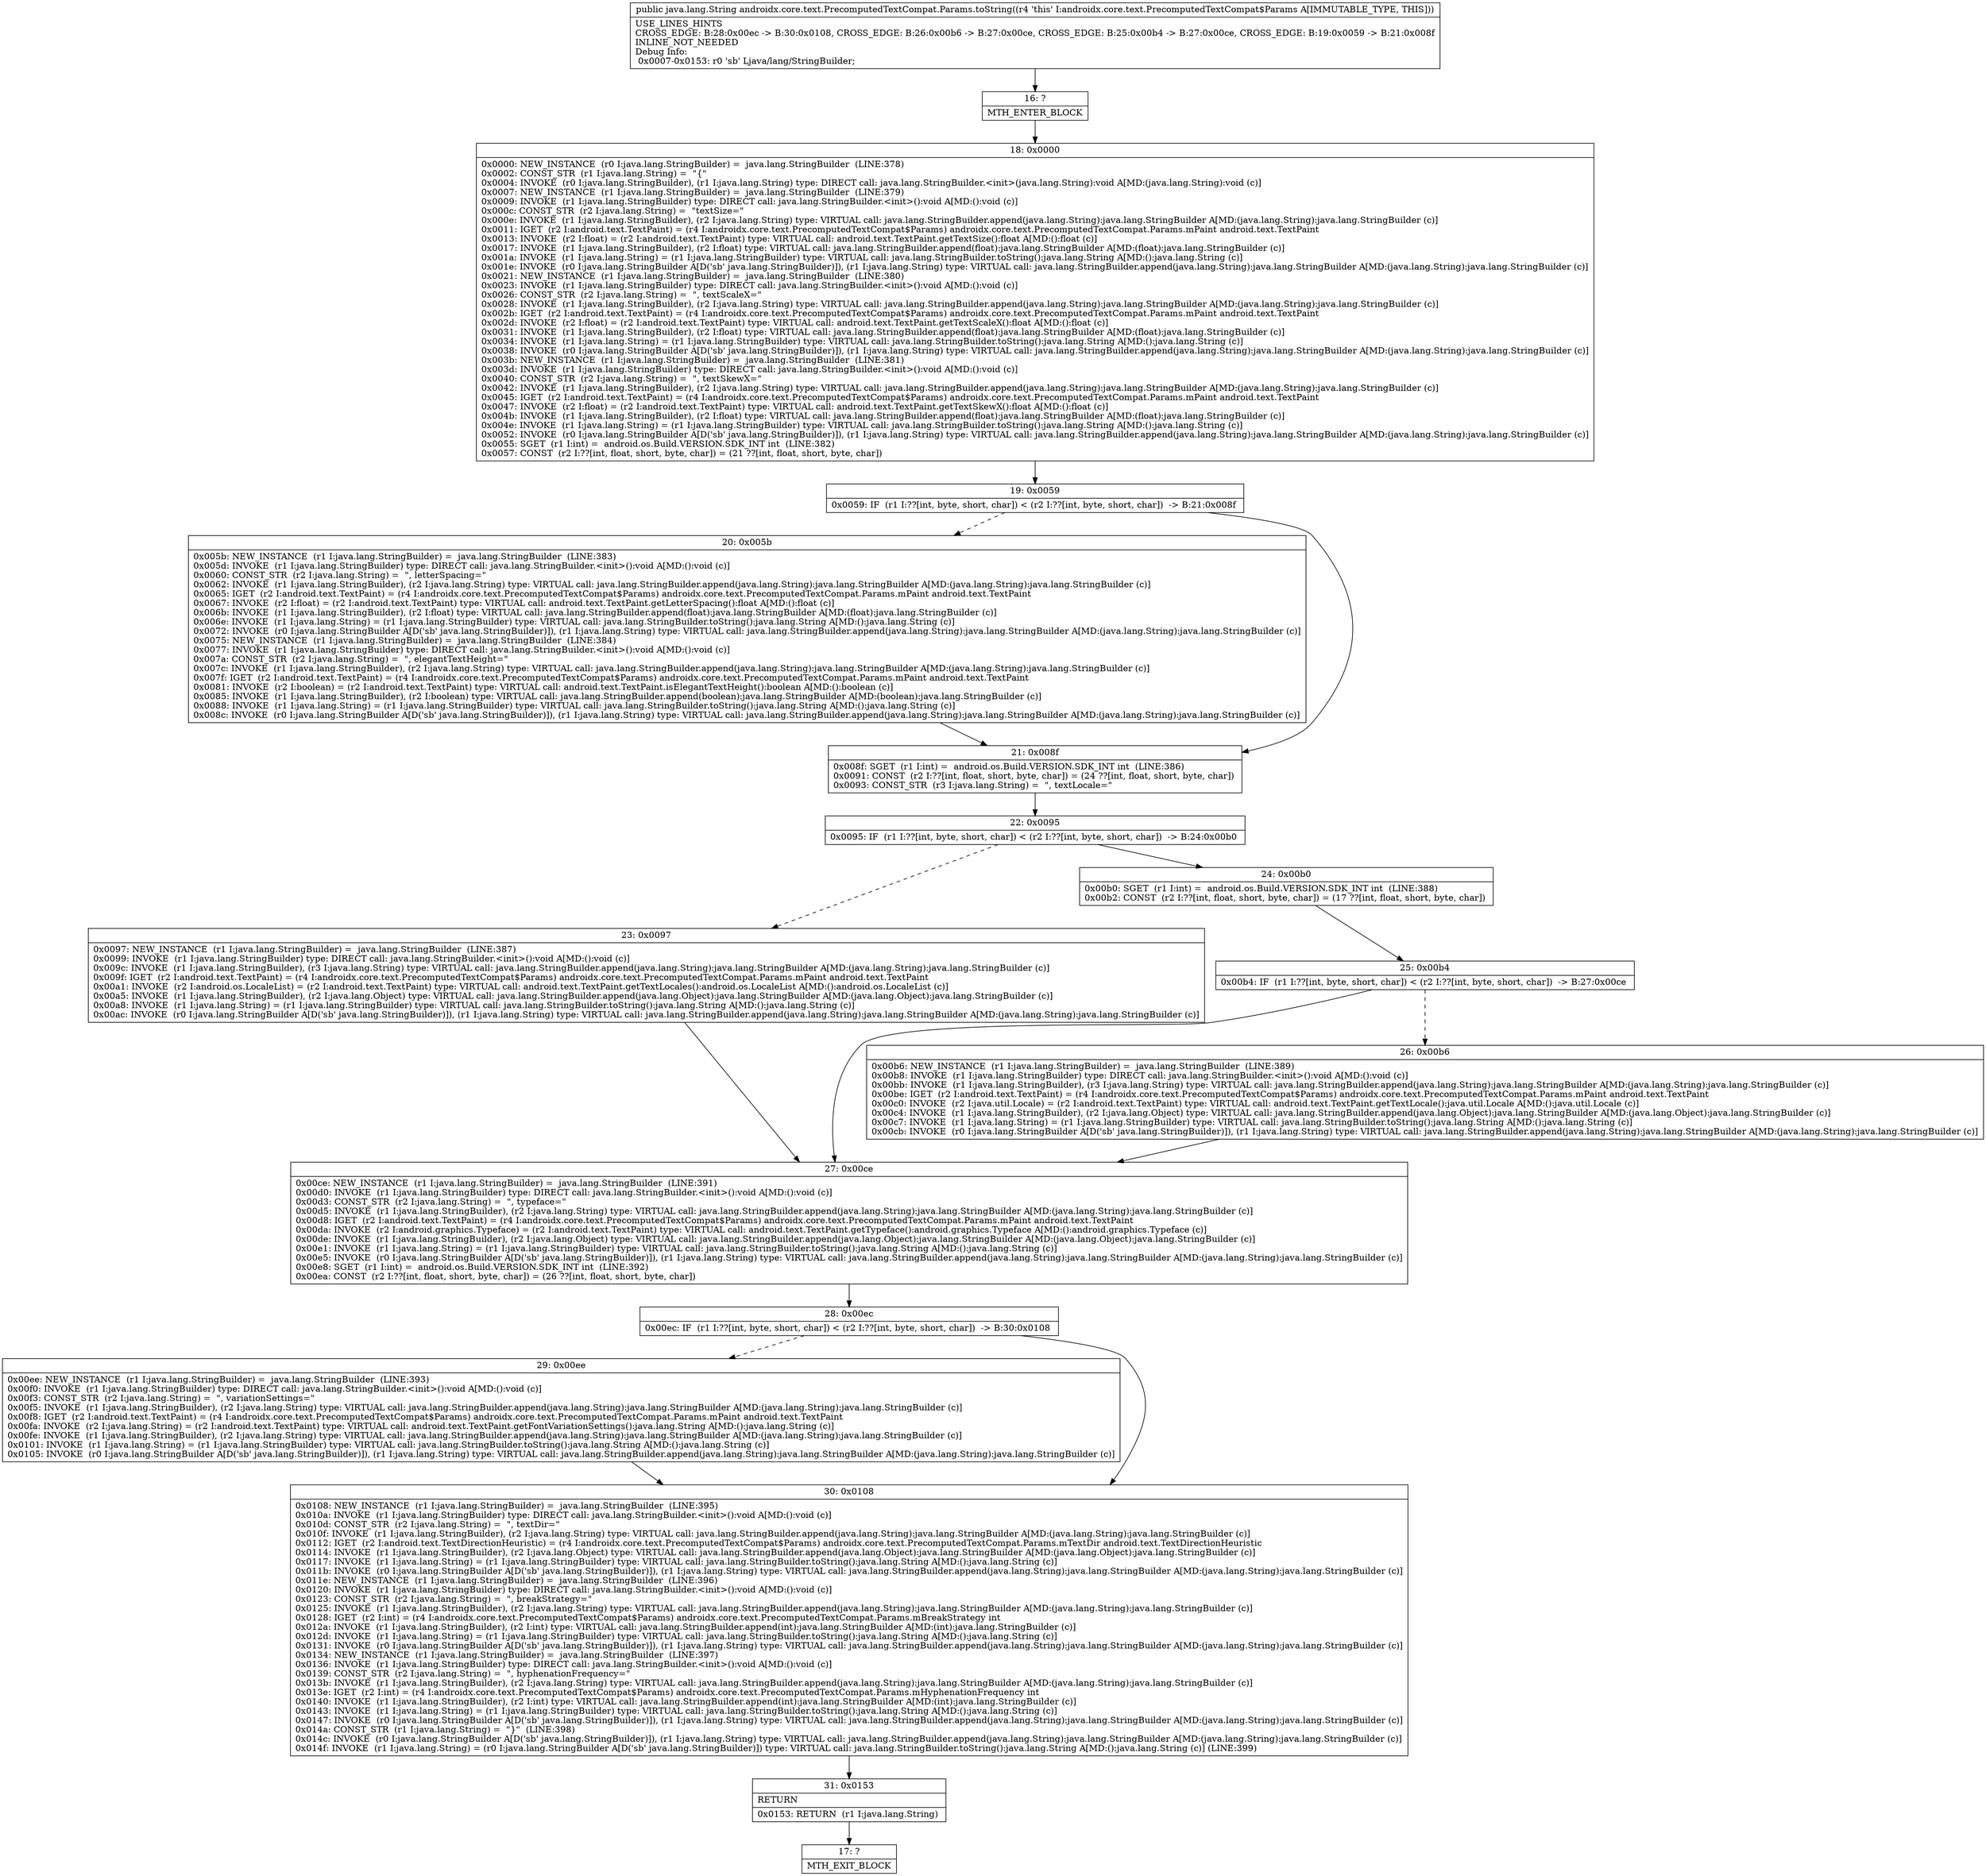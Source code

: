 digraph "CFG forandroidx.core.text.PrecomputedTextCompat.Params.toString()Ljava\/lang\/String;" {
Node_16 [shape=record,label="{16\:\ ?|MTH_ENTER_BLOCK\l}"];
Node_18 [shape=record,label="{18\:\ 0x0000|0x0000: NEW_INSTANCE  (r0 I:java.lang.StringBuilder) =  java.lang.StringBuilder  (LINE:378)\l0x0002: CONST_STR  (r1 I:java.lang.String) =  \"\{\" \l0x0004: INVOKE  (r0 I:java.lang.StringBuilder), (r1 I:java.lang.String) type: DIRECT call: java.lang.StringBuilder.\<init\>(java.lang.String):void A[MD:(java.lang.String):void (c)]\l0x0007: NEW_INSTANCE  (r1 I:java.lang.StringBuilder) =  java.lang.StringBuilder  (LINE:379)\l0x0009: INVOKE  (r1 I:java.lang.StringBuilder) type: DIRECT call: java.lang.StringBuilder.\<init\>():void A[MD:():void (c)]\l0x000c: CONST_STR  (r2 I:java.lang.String) =  \"textSize=\" \l0x000e: INVOKE  (r1 I:java.lang.StringBuilder), (r2 I:java.lang.String) type: VIRTUAL call: java.lang.StringBuilder.append(java.lang.String):java.lang.StringBuilder A[MD:(java.lang.String):java.lang.StringBuilder (c)]\l0x0011: IGET  (r2 I:android.text.TextPaint) = (r4 I:androidx.core.text.PrecomputedTextCompat$Params) androidx.core.text.PrecomputedTextCompat.Params.mPaint android.text.TextPaint \l0x0013: INVOKE  (r2 I:float) = (r2 I:android.text.TextPaint) type: VIRTUAL call: android.text.TextPaint.getTextSize():float A[MD:():float (c)]\l0x0017: INVOKE  (r1 I:java.lang.StringBuilder), (r2 I:float) type: VIRTUAL call: java.lang.StringBuilder.append(float):java.lang.StringBuilder A[MD:(float):java.lang.StringBuilder (c)]\l0x001a: INVOKE  (r1 I:java.lang.String) = (r1 I:java.lang.StringBuilder) type: VIRTUAL call: java.lang.StringBuilder.toString():java.lang.String A[MD:():java.lang.String (c)]\l0x001e: INVOKE  (r0 I:java.lang.StringBuilder A[D('sb' java.lang.StringBuilder)]), (r1 I:java.lang.String) type: VIRTUAL call: java.lang.StringBuilder.append(java.lang.String):java.lang.StringBuilder A[MD:(java.lang.String):java.lang.StringBuilder (c)]\l0x0021: NEW_INSTANCE  (r1 I:java.lang.StringBuilder) =  java.lang.StringBuilder  (LINE:380)\l0x0023: INVOKE  (r1 I:java.lang.StringBuilder) type: DIRECT call: java.lang.StringBuilder.\<init\>():void A[MD:():void (c)]\l0x0026: CONST_STR  (r2 I:java.lang.String) =  \", textScaleX=\" \l0x0028: INVOKE  (r1 I:java.lang.StringBuilder), (r2 I:java.lang.String) type: VIRTUAL call: java.lang.StringBuilder.append(java.lang.String):java.lang.StringBuilder A[MD:(java.lang.String):java.lang.StringBuilder (c)]\l0x002b: IGET  (r2 I:android.text.TextPaint) = (r4 I:androidx.core.text.PrecomputedTextCompat$Params) androidx.core.text.PrecomputedTextCompat.Params.mPaint android.text.TextPaint \l0x002d: INVOKE  (r2 I:float) = (r2 I:android.text.TextPaint) type: VIRTUAL call: android.text.TextPaint.getTextScaleX():float A[MD:():float (c)]\l0x0031: INVOKE  (r1 I:java.lang.StringBuilder), (r2 I:float) type: VIRTUAL call: java.lang.StringBuilder.append(float):java.lang.StringBuilder A[MD:(float):java.lang.StringBuilder (c)]\l0x0034: INVOKE  (r1 I:java.lang.String) = (r1 I:java.lang.StringBuilder) type: VIRTUAL call: java.lang.StringBuilder.toString():java.lang.String A[MD:():java.lang.String (c)]\l0x0038: INVOKE  (r0 I:java.lang.StringBuilder A[D('sb' java.lang.StringBuilder)]), (r1 I:java.lang.String) type: VIRTUAL call: java.lang.StringBuilder.append(java.lang.String):java.lang.StringBuilder A[MD:(java.lang.String):java.lang.StringBuilder (c)]\l0x003b: NEW_INSTANCE  (r1 I:java.lang.StringBuilder) =  java.lang.StringBuilder  (LINE:381)\l0x003d: INVOKE  (r1 I:java.lang.StringBuilder) type: DIRECT call: java.lang.StringBuilder.\<init\>():void A[MD:():void (c)]\l0x0040: CONST_STR  (r2 I:java.lang.String) =  \", textSkewX=\" \l0x0042: INVOKE  (r1 I:java.lang.StringBuilder), (r2 I:java.lang.String) type: VIRTUAL call: java.lang.StringBuilder.append(java.lang.String):java.lang.StringBuilder A[MD:(java.lang.String):java.lang.StringBuilder (c)]\l0x0045: IGET  (r2 I:android.text.TextPaint) = (r4 I:androidx.core.text.PrecomputedTextCompat$Params) androidx.core.text.PrecomputedTextCompat.Params.mPaint android.text.TextPaint \l0x0047: INVOKE  (r2 I:float) = (r2 I:android.text.TextPaint) type: VIRTUAL call: android.text.TextPaint.getTextSkewX():float A[MD:():float (c)]\l0x004b: INVOKE  (r1 I:java.lang.StringBuilder), (r2 I:float) type: VIRTUAL call: java.lang.StringBuilder.append(float):java.lang.StringBuilder A[MD:(float):java.lang.StringBuilder (c)]\l0x004e: INVOKE  (r1 I:java.lang.String) = (r1 I:java.lang.StringBuilder) type: VIRTUAL call: java.lang.StringBuilder.toString():java.lang.String A[MD:():java.lang.String (c)]\l0x0052: INVOKE  (r0 I:java.lang.StringBuilder A[D('sb' java.lang.StringBuilder)]), (r1 I:java.lang.String) type: VIRTUAL call: java.lang.StringBuilder.append(java.lang.String):java.lang.StringBuilder A[MD:(java.lang.String):java.lang.StringBuilder (c)]\l0x0055: SGET  (r1 I:int) =  android.os.Build.VERSION.SDK_INT int  (LINE:382)\l0x0057: CONST  (r2 I:??[int, float, short, byte, char]) = (21 ??[int, float, short, byte, char]) \l}"];
Node_19 [shape=record,label="{19\:\ 0x0059|0x0059: IF  (r1 I:??[int, byte, short, char]) \< (r2 I:??[int, byte, short, char])  \-\> B:21:0x008f \l}"];
Node_20 [shape=record,label="{20\:\ 0x005b|0x005b: NEW_INSTANCE  (r1 I:java.lang.StringBuilder) =  java.lang.StringBuilder  (LINE:383)\l0x005d: INVOKE  (r1 I:java.lang.StringBuilder) type: DIRECT call: java.lang.StringBuilder.\<init\>():void A[MD:():void (c)]\l0x0060: CONST_STR  (r2 I:java.lang.String) =  \", letterSpacing=\" \l0x0062: INVOKE  (r1 I:java.lang.StringBuilder), (r2 I:java.lang.String) type: VIRTUAL call: java.lang.StringBuilder.append(java.lang.String):java.lang.StringBuilder A[MD:(java.lang.String):java.lang.StringBuilder (c)]\l0x0065: IGET  (r2 I:android.text.TextPaint) = (r4 I:androidx.core.text.PrecomputedTextCompat$Params) androidx.core.text.PrecomputedTextCompat.Params.mPaint android.text.TextPaint \l0x0067: INVOKE  (r2 I:float) = (r2 I:android.text.TextPaint) type: VIRTUAL call: android.text.TextPaint.getLetterSpacing():float A[MD:():float (c)]\l0x006b: INVOKE  (r1 I:java.lang.StringBuilder), (r2 I:float) type: VIRTUAL call: java.lang.StringBuilder.append(float):java.lang.StringBuilder A[MD:(float):java.lang.StringBuilder (c)]\l0x006e: INVOKE  (r1 I:java.lang.String) = (r1 I:java.lang.StringBuilder) type: VIRTUAL call: java.lang.StringBuilder.toString():java.lang.String A[MD:():java.lang.String (c)]\l0x0072: INVOKE  (r0 I:java.lang.StringBuilder A[D('sb' java.lang.StringBuilder)]), (r1 I:java.lang.String) type: VIRTUAL call: java.lang.StringBuilder.append(java.lang.String):java.lang.StringBuilder A[MD:(java.lang.String):java.lang.StringBuilder (c)]\l0x0075: NEW_INSTANCE  (r1 I:java.lang.StringBuilder) =  java.lang.StringBuilder  (LINE:384)\l0x0077: INVOKE  (r1 I:java.lang.StringBuilder) type: DIRECT call: java.lang.StringBuilder.\<init\>():void A[MD:():void (c)]\l0x007a: CONST_STR  (r2 I:java.lang.String) =  \", elegantTextHeight=\" \l0x007c: INVOKE  (r1 I:java.lang.StringBuilder), (r2 I:java.lang.String) type: VIRTUAL call: java.lang.StringBuilder.append(java.lang.String):java.lang.StringBuilder A[MD:(java.lang.String):java.lang.StringBuilder (c)]\l0x007f: IGET  (r2 I:android.text.TextPaint) = (r4 I:androidx.core.text.PrecomputedTextCompat$Params) androidx.core.text.PrecomputedTextCompat.Params.mPaint android.text.TextPaint \l0x0081: INVOKE  (r2 I:boolean) = (r2 I:android.text.TextPaint) type: VIRTUAL call: android.text.TextPaint.isElegantTextHeight():boolean A[MD:():boolean (c)]\l0x0085: INVOKE  (r1 I:java.lang.StringBuilder), (r2 I:boolean) type: VIRTUAL call: java.lang.StringBuilder.append(boolean):java.lang.StringBuilder A[MD:(boolean):java.lang.StringBuilder (c)]\l0x0088: INVOKE  (r1 I:java.lang.String) = (r1 I:java.lang.StringBuilder) type: VIRTUAL call: java.lang.StringBuilder.toString():java.lang.String A[MD:():java.lang.String (c)]\l0x008c: INVOKE  (r0 I:java.lang.StringBuilder A[D('sb' java.lang.StringBuilder)]), (r1 I:java.lang.String) type: VIRTUAL call: java.lang.StringBuilder.append(java.lang.String):java.lang.StringBuilder A[MD:(java.lang.String):java.lang.StringBuilder (c)]\l}"];
Node_21 [shape=record,label="{21\:\ 0x008f|0x008f: SGET  (r1 I:int) =  android.os.Build.VERSION.SDK_INT int  (LINE:386)\l0x0091: CONST  (r2 I:??[int, float, short, byte, char]) = (24 ??[int, float, short, byte, char]) \l0x0093: CONST_STR  (r3 I:java.lang.String) =  \", textLocale=\" \l}"];
Node_22 [shape=record,label="{22\:\ 0x0095|0x0095: IF  (r1 I:??[int, byte, short, char]) \< (r2 I:??[int, byte, short, char])  \-\> B:24:0x00b0 \l}"];
Node_23 [shape=record,label="{23\:\ 0x0097|0x0097: NEW_INSTANCE  (r1 I:java.lang.StringBuilder) =  java.lang.StringBuilder  (LINE:387)\l0x0099: INVOKE  (r1 I:java.lang.StringBuilder) type: DIRECT call: java.lang.StringBuilder.\<init\>():void A[MD:():void (c)]\l0x009c: INVOKE  (r1 I:java.lang.StringBuilder), (r3 I:java.lang.String) type: VIRTUAL call: java.lang.StringBuilder.append(java.lang.String):java.lang.StringBuilder A[MD:(java.lang.String):java.lang.StringBuilder (c)]\l0x009f: IGET  (r2 I:android.text.TextPaint) = (r4 I:androidx.core.text.PrecomputedTextCompat$Params) androidx.core.text.PrecomputedTextCompat.Params.mPaint android.text.TextPaint \l0x00a1: INVOKE  (r2 I:android.os.LocaleList) = (r2 I:android.text.TextPaint) type: VIRTUAL call: android.text.TextPaint.getTextLocales():android.os.LocaleList A[MD:():android.os.LocaleList (c)]\l0x00a5: INVOKE  (r1 I:java.lang.StringBuilder), (r2 I:java.lang.Object) type: VIRTUAL call: java.lang.StringBuilder.append(java.lang.Object):java.lang.StringBuilder A[MD:(java.lang.Object):java.lang.StringBuilder (c)]\l0x00a8: INVOKE  (r1 I:java.lang.String) = (r1 I:java.lang.StringBuilder) type: VIRTUAL call: java.lang.StringBuilder.toString():java.lang.String A[MD:():java.lang.String (c)]\l0x00ac: INVOKE  (r0 I:java.lang.StringBuilder A[D('sb' java.lang.StringBuilder)]), (r1 I:java.lang.String) type: VIRTUAL call: java.lang.StringBuilder.append(java.lang.String):java.lang.StringBuilder A[MD:(java.lang.String):java.lang.StringBuilder (c)]\l}"];
Node_27 [shape=record,label="{27\:\ 0x00ce|0x00ce: NEW_INSTANCE  (r1 I:java.lang.StringBuilder) =  java.lang.StringBuilder  (LINE:391)\l0x00d0: INVOKE  (r1 I:java.lang.StringBuilder) type: DIRECT call: java.lang.StringBuilder.\<init\>():void A[MD:():void (c)]\l0x00d3: CONST_STR  (r2 I:java.lang.String) =  \", typeface=\" \l0x00d5: INVOKE  (r1 I:java.lang.StringBuilder), (r2 I:java.lang.String) type: VIRTUAL call: java.lang.StringBuilder.append(java.lang.String):java.lang.StringBuilder A[MD:(java.lang.String):java.lang.StringBuilder (c)]\l0x00d8: IGET  (r2 I:android.text.TextPaint) = (r4 I:androidx.core.text.PrecomputedTextCompat$Params) androidx.core.text.PrecomputedTextCompat.Params.mPaint android.text.TextPaint \l0x00da: INVOKE  (r2 I:android.graphics.Typeface) = (r2 I:android.text.TextPaint) type: VIRTUAL call: android.text.TextPaint.getTypeface():android.graphics.Typeface A[MD:():android.graphics.Typeface (c)]\l0x00de: INVOKE  (r1 I:java.lang.StringBuilder), (r2 I:java.lang.Object) type: VIRTUAL call: java.lang.StringBuilder.append(java.lang.Object):java.lang.StringBuilder A[MD:(java.lang.Object):java.lang.StringBuilder (c)]\l0x00e1: INVOKE  (r1 I:java.lang.String) = (r1 I:java.lang.StringBuilder) type: VIRTUAL call: java.lang.StringBuilder.toString():java.lang.String A[MD:():java.lang.String (c)]\l0x00e5: INVOKE  (r0 I:java.lang.StringBuilder A[D('sb' java.lang.StringBuilder)]), (r1 I:java.lang.String) type: VIRTUAL call: java.lang.StringBuilder.append(java.lang.String):java.lang.StringBuilder A[MD:(java.lang.String):java.lang.StringBuilder (c)]\l0x00e8: SGET  (r1 I:int) =  android.os.Build.VERSION.SDK_INT int  (LINE:392)\l0x00ea: CONST  (r2 I:??[int, float, short, byte, char]) = (26 ??[int, float, short, byte, char]) \l}"];
Node_28 [shape=record,label="{28\:\ 0x00ec|0x00ec: IF  (r1 I:??[int, byte, short, char]) \< (r2 I:??[int, byte, short, char])  \-\> B:30:0x0108 \l}"];
Node_29 [shape=record,label="{29\:\ 0x00ee|0x00ee: NEW_INSTANCE  (r1 I:java.lang.StringBuilder) =  java.lang.StringBuilder  (LINE:393)\l0x00f0: INVOKE  (r1 I:java.lang.StringBuilder) type: DIRECT call: java.lang.StringBuilder.\<init\>():void A[MD:():void (c)]\l0x00f3: CONST_STR  (r2 I:java.lang.String) =  \", variationSettings=\" \l0x00f5: INVOKE  (r1 I:java.lang.StringBuilder), (r2 I:java.lang.String) type: VIRTUAL call: java.lang.StringBuilder.append(java.lang.String):java.lang.StringBuilder A[MD:(java.lang.String):java.lang.StringBuilder (c)]\l0x00f8: IGET  (r2 I:android.text.TextPaint) = (r4 I:androidx.core.text.PrecomputedTextCompat$Params) androidx.core.text.PrecomputedTextCompat.Params.mPaint android.text.TextPaint \l0x00fa: INVOKE  (r2 I:java.lang.String) = (r2 I:android.text.TextPaint) type: VIRTUAL call: android.text.TextPaint.getFontVariationSettings():java.lang.String A[MD:():java.lang.String (c)]\l0x00fe: INVOKE  (r1 I:java.lang.StringBuilder), (r2 I:java.lang.String) type: VIRTUAL call: java.lang.StringBuilder.append(java.lang.String):java.lang.StringBuilder A[MD:(java.lang.String):java.lang.StringBuilder (c)]\l0x0101: INVOKE  (r1 I:java.lang.String) = (r1 I:java.lang.StringBuilder) type: VIRTUAL call: java.lang.StringBuilder.toString():java.lang.String A[MD:():java.lang.String (c)]\l0x0105: INVOKE  (r0 I:java.lang.StringBuilder A[D('sb' java.lang.StringBuilder)]), (r1 I:java.lang.String) type: VIRTUAL call: java.lang.StringBuilder.append(java.lang.String):java.lang.StringBuilder A[MD:(java.lang.String):java.lang.StringBuilder (c)]\l}"];
Node_30 [shape=record,label="{30\:\ 0x0108|0x0108: NEW_INSTANCE  (r1 I:java.lang.StringBuilder) =  java.lang.StringBuilder  (LINE:395)\l0x010a: INVOKE  (r1 I:java.lang.StringBuilder) type: DIRECT call: java.lang.StringBuilder.\<init\>():void A[MD:():void (c)]\l0x010d: CONST_STR  (r2 I:java.lang.String) =  \", textDir=\" \l0x010f: INVOKE  (r1 I:java.lang.StringBuilder), (r2 I:java.lang.String) type: VIRTUAL call: java.lang.StringBuilder.append(java.lang.String):java.lang.StringBuilder A[MD:(java.lang.String):java.lang.StringBuilder (c)]\l0x0112: IGET  (r2 I:android.text.TextDirectionHeuristic) = (r4 I:androidx.core.text.PrecomputedTextCompat$Params) androidx.core.text.PrecomputedTextCompat.Params.mTextDir android.text.TextDirectionHeuristic \l0x0114: INVOKE  (r1 I:java.lang.StringBuilder), (r2 I:java.lang.Object) type: VIRTUAL call: java.lang.StringBuilder.append(java.lang.Object):java.lang.StringBuilder A[MD:(java.lang.Object):java.lang.StringBuilder (c)]\l0x0117: INVOKE  (r1 I:java.lang.String) = (r1 I:java.lang.StringBuilder) type: VIRTUAL call: java.lang.StringBuilder.toString():java.lang.String A[MD:():java.lang.String (c)]\l0x011b: INVOKE  (r0 I:java.lang.StringBuilder A[D('sb' java.lang.StringBuilder)]), (r1 I:java.lang.String) type: VIRTUAL call: java.lang.StringBuilder.append(java.lang.String):java.lang.StringBuilder A[MD:(java.lang.String):java.lang.StringBuilder (c)]\l0x011e: NEW_INSTANCE  (r1 I:java.lang.StringBuilder) =  java.lang.StringBuilder  (LINE:396)\l0x0120: INVOKE  (r1 I:java.lang.StringBuilder) type: DIRECT call: java.lang.StringBuilder.\<init\>():void A[MD:():void (c)]\l0x0123: CONST_STR  (r2 I:java.lang.String) =  \", breakStrategy=\" \l0x0125: INVOKE  (r1 I:java.lang.StringBuilder), (r2 I:java.lang.String) type: VIRTUAL call: java.lang.StringBuilder.append(java.lang.String):java.lang.StringBuilder A[MD:(java.lang.String):java.lang.StringBuilder (c)]\l0x0128: IGET  (r2 I:int) = (r4 I:androidx.core.text.PrecomputedTextCompat$Params) androidx.core.text.PrecomputedTextCompat.Params.mBreakStrategy int \l0x012a: INVOKE  (r1 I:java.lang.StringBuilder), (r2 I:int) type: VIRTUAL call: java.lang.StringBuilder.append(int):java.lang.StringBuilder A[MD:(int):java.lang.StringBuilder (c)]\l0x012d: INVOKE  (r1 I:java.lang.String) = (r1 I:java.lang.StringBuilder) type: VIRTUAL call: java.lang.StringBuilder.toString():java.lang.String A[MD:():java.lang.String (c)]\l0x0131: INVOKE  (r0 I:java.lang.StringBuilder A[D('sb' java.lang.StringBuilder)]), (r1 I:java.lang.String) type: VIRTUAL call: java.lang.StringBuilder.append(java.lang.String):java.lang.StringBuilder A[MD:(java.lang.String):java.lang.StringBuilder (c)]\l0x0134: NEW_INSTANCE  (r1 I:java.lang.StringBuilder) =  java.lang.StringBuilder  (LINE:397)\l0x0136: INVOKE  (r1 I:java.lang.StringBuilder) type: DIRECT call: java.lang.StringBuilder.\<init\>():void A[MD:():void (c)]\l0x0139: CONST_STR  (r2 I:java.lang.String) =  \", hyphenationFrequency=\" \l0x013b: INVOKE  (r1 I:java.lang.StringBuilder), (r2 I:java.lang.String) type: VIRTUAL call: java.lang.StringBuilder.append(java.lang.String):java.lang.StringBuilder A[MD:(java.lang.String):java.lang.StringBuilder (c)]\l0x013e: IGET  (r2 I:int) = (r4 I:androidx.core.text.PrecomputedTextCompat$Params) androidx.core.text.PrecomputedTextCompat.Params.mHyphenationFrequency int \l0x0140: INVOKE  (r1 I:java.lang.StringBuilder), (r2 I:int) type: VIRTUAL call: java.lang.StringBuilder.append(int):java.lang.StringBuilder A[MD:(int):java.lang.StringBuilder (c)]\l0x0143: INVOKE  (r1 I:java.lang.String) = (r1 I:java.lang.StringBuilder) type: VIRTUAL call: java.lang.StringBuilder.toString():java.lang.String A[MD:():java.lang.String (c)]\l0x0147: INVOKE  (r0 I:java.lang.StringBuilder A[D('sb' java.lang.StringBuilder)]), (r1 I:java.lang.String) type: VIRTUAL call: java.lang.StringBuilder.append(java.lang.String):java.lang.StringBuilder A[MD:(java.lang.String):java.lang.StringBuilder (c)]\l0x014a: CONST_STR  (r1 I:java.lang.String) =  \"\}\"  (LINE:398)\l0x014c: INVOKE  (r0 I:java.lang.StringBuilder A[D('sb' java.lang.StringBuilder)]), (r1 I:java.lang.String) type: VIRTUAL call: java.lang.StringBuilder.append(java.lang.String):java.lang.StringBuilder A[MD:(java.lang.String):java.lang.StringBuilder (c)]\l0x014f: INVOKE  (r1 I:java.lang.String) = (r0 I:java.lang.StringBuilder A[D('sb' java.lang.StringBuilder)]) type: VIRTUAL call: java.lang.StringBuilder.toString():java.lang.String A[MD:():java.lang.String (c)] (LINE:399)\l}"];
Node_31 [shape=record,label="{31\:\ 0x0153|RETURN\l|0x0153: RETURN  (r1 I:java.lang.String) \l}"];
Node_17 [shape=record,label="{17\:\ ?|MTH_EXIT_BLOCK\l}"];
Node_24 [shape=record,label="{24\:\ 0x00b0|0x00b0: SGET  (r1 I:int) =  android.os.Build.VERSION.SDK_INT int  (LINE:388)\l0x00b2: CONST  (r2 I:??[int, float, short, byte, char]) = (17 ??[int, float, short, byte, char]) \l}"];
Node_25 [shape=record,label="{25\:\ 0x00b4|0x00b4: IF  (r1 I:??[int, byte, short, char]) \< (r2 I:??[int, byte, short, char])  \-\> B:27:0x00ce \l}"];
Node_26 [shape=record,label="{26\:\ 0x00b6|0x00b6: NEW_INSTANCE  (r1 I:java.lang.StringBuilder) =  java.lang.StringBuilder  (LINE:389)\l0x00b8: INVOKE  (r1 I:java.lang.StringBuilder) type: DIRECT call: java.lang.StringBuilder.\<init\>():void A[MD:():void (c)]\l0x00bb: INVOKE  (r1 I:java.lang.StringBuilder), (r3 I:java.lang.String) type: VIRTUAL call: java.lang.StringBuilder.append(java.lang.String):java.lang.StringBuilder A[MD:(java.lang.String):java.lang.StringBuilder (c)]\l0x00be: IGET  (r2 I:android.text.TextPaint) = (r4 I:androidx.core.text.PrecomputedTextCompat$Params) androidx.core.text.PrecomputedTextCompat.Params.mPaint android.text.TextPaint \l0x00c0: INVOKE  (r2 I:java.util.Locale) = (r2 I:android.text.TextPaint) type: VIRTUAL call: android.text.TextPaint.getTextLocale():java.util.Locale A[MD:():java.util.Locale (c)]\l0x00c4: INVOKE  (r1 I:java.lang.StringBuilder), (r2 I:java.lang.Object) type: VIRTUAL call: java.lang.StringBuilder.append(java.lang.Object):java.lang.StringBuilder A[MD:(java.lang.Object):java.lang.StringBuilder (c)]\l0x00c7: INVOKE  (r1 I:java.lang.String) = (r1 I:java.lang.StringBuilder) type: VIRTUAL call: java.lang.StringBuilder.toString():java.lang.String A[MD:():java.lang.String (c)]\l0x00cb: INVOKE  (r0 I:java.lang.StringBuilder A[D('sb' java.lang.StringBuilder)]), (r1 I:java.lang.String) type: VIRTUAL call: java.lang.StringBuilder.append(java.lang.String):java.lang.StringBuilder A[MD:(java.lang.String):java.lang.StringBuilder (c)]\l}"];
MethodNode[shape=record,label="{public java.lang.String androidx.core.text.PrecomputedTextCompat.Params.toString((r4 'this' I:androidx.core.text.PrecomputedTextCompat$Params A[IMMUTABLE_TYPE, THIS]))  | USE_LINES_HINTS\lCROSS_EDGE: B:28:0x00ec \-\> B:30:0x0108, CROSS_EDGE: B:26:0x00b6 \-\> B:27:0x00ce, CROSS_EDGE: B:25:0x00b4 \-\> B:27:0x00ce, CROSS_EDGE: B:19:0x0059 \-\> B:21:0x008f\lINLINE_NOT_NEEDED\lDebug Info:\l  0x0007\-0x0153: r0 'sb' Ljava\/lang\/StringBuilder;\l}"];
MethodNode -> Node_16;Node_16 -> Node_18;
Node_18 -> Node_19;
Node_19 -> Node_20[style=dashed];
Node_19 -> Node_21;
Node_20 -> Node_21;
Node_21 -> Node_22;
Node_22 -> Node_23[style=dashed];
Node_22 -> Node_24;
Node_23 -> Node_27;
Node_27 -> Node_28;
Node_28 -> Node_29[style=dashed];
Node_28 -> Node_30;
Node_29 -> Node_30;
Node_30 -> Node_31;
Node_31 -> Node_17;
Node_24 -> Node_25;
Node_25 -> Node_26[style=dashed];
Node_25 -> Node_27;
Node_26 -> Node_27;
}

